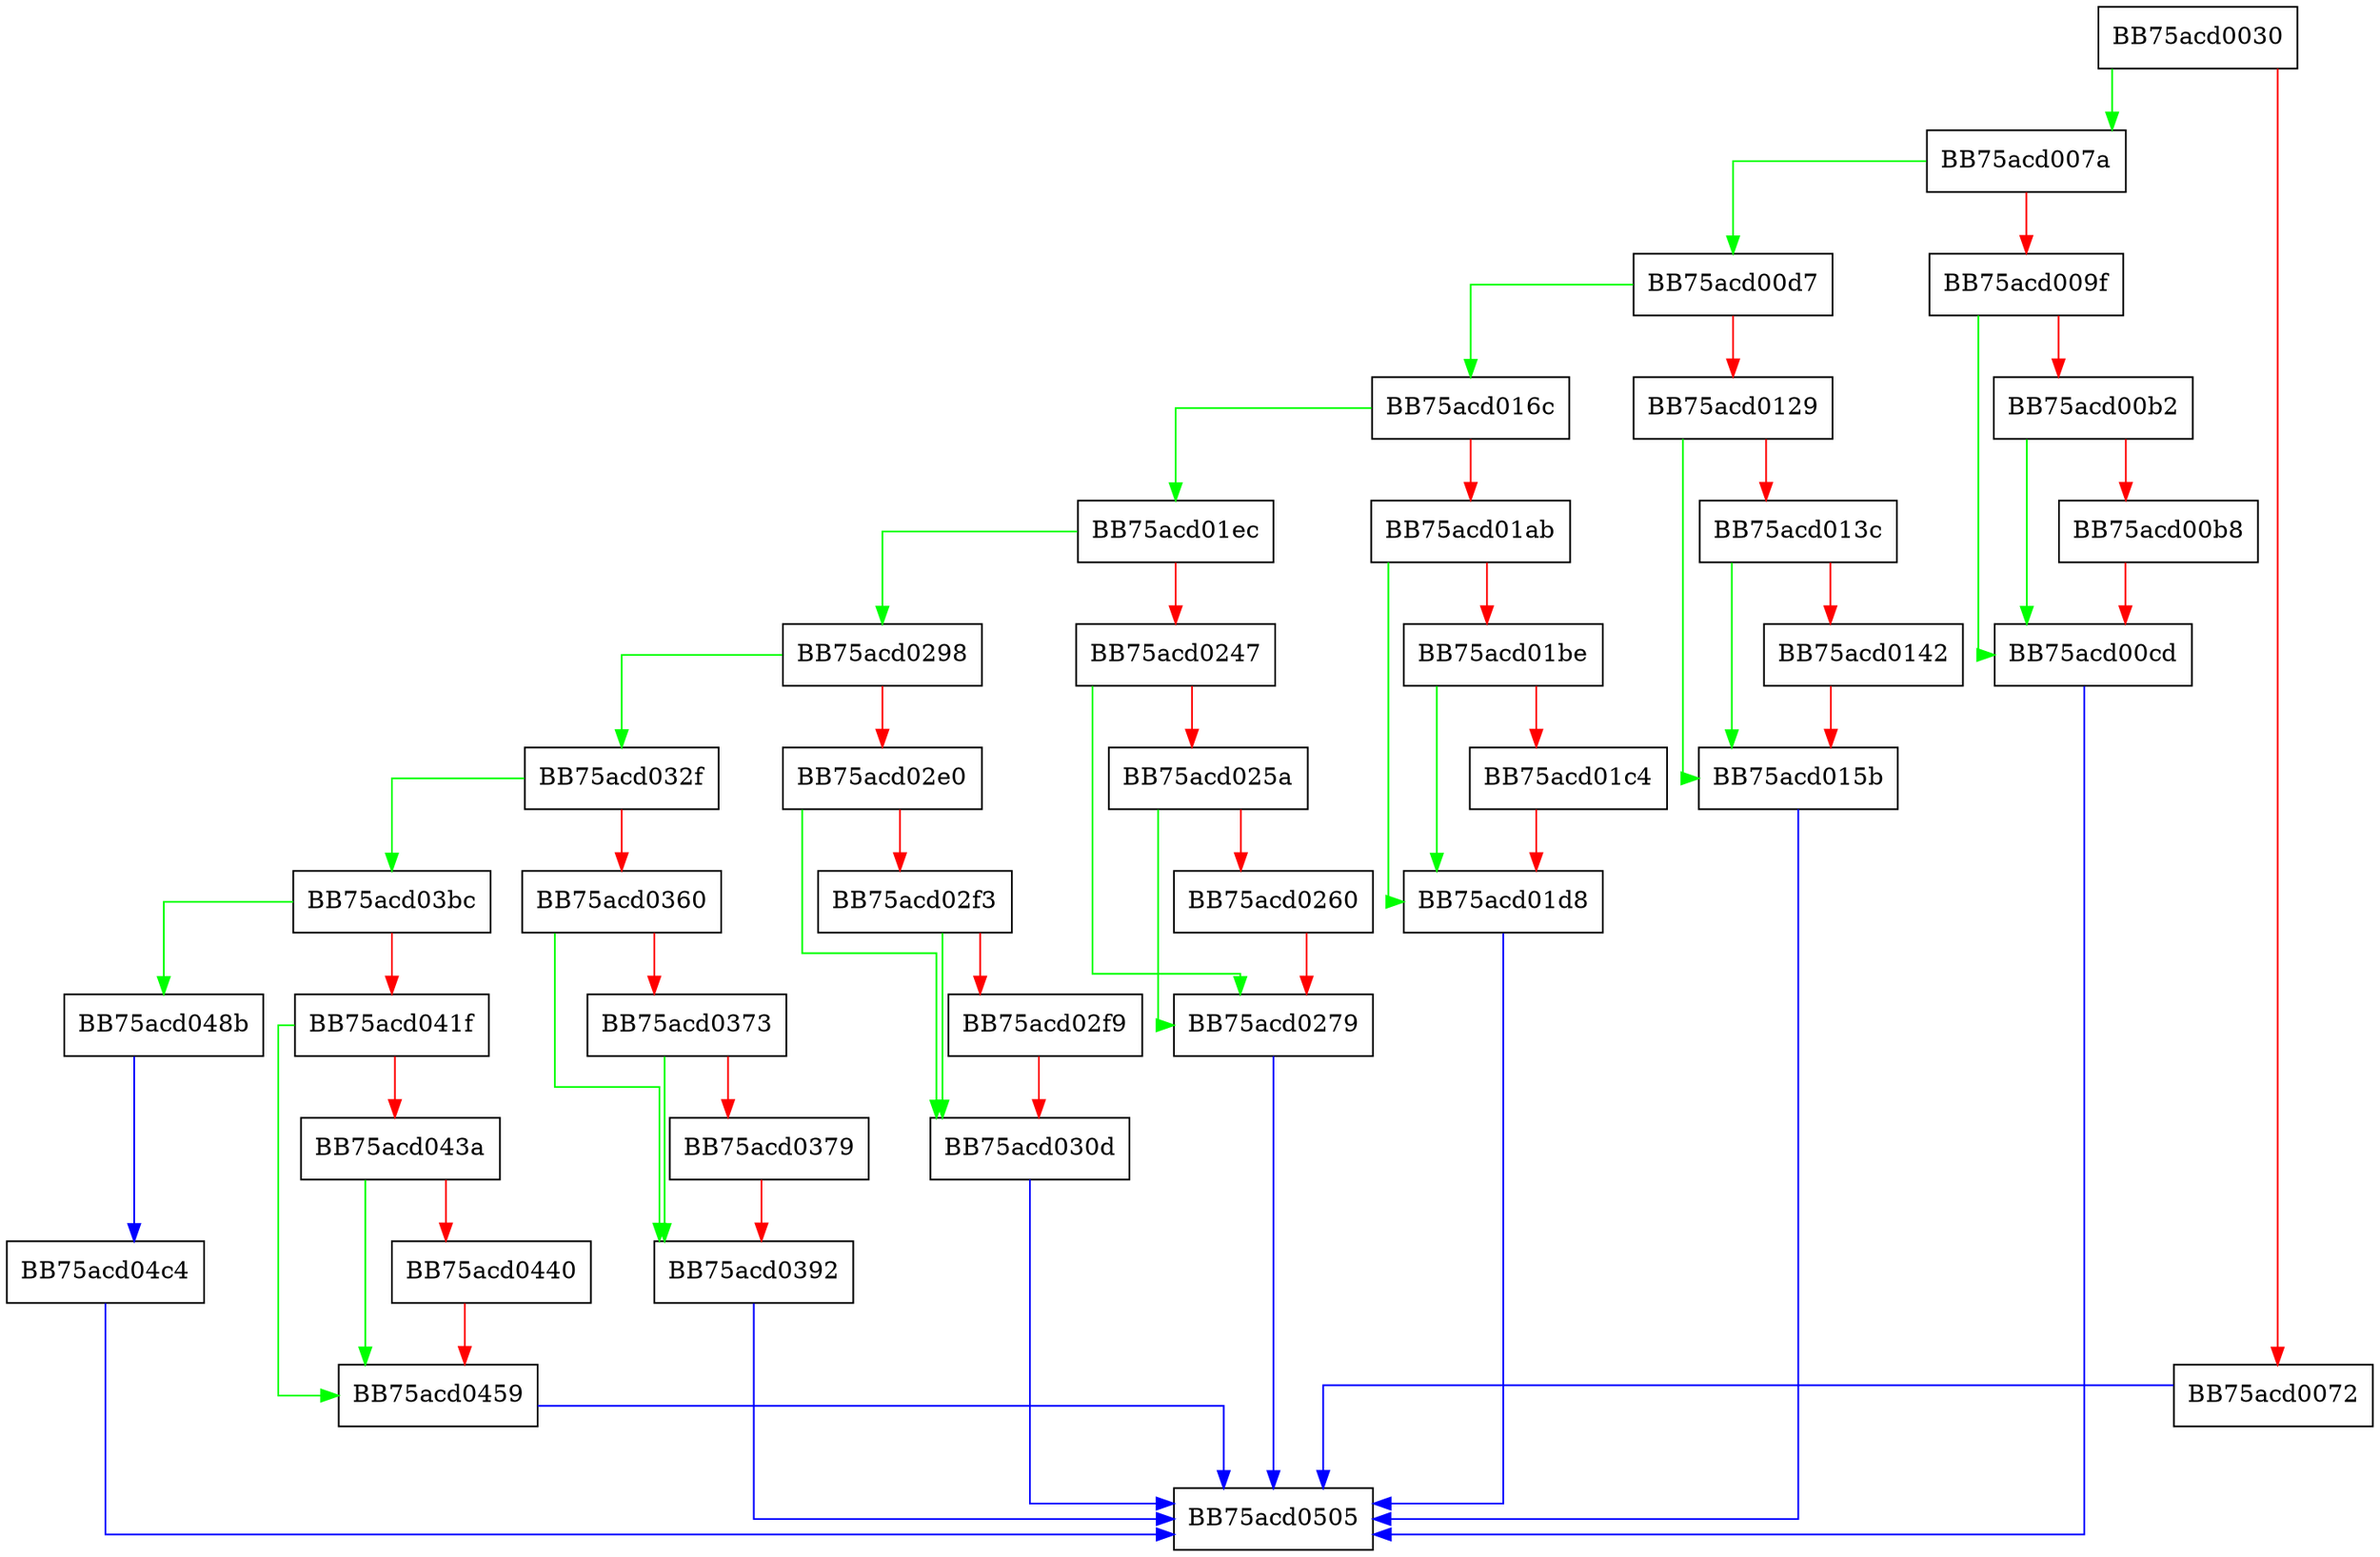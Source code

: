 digraph Restore {
  node [shape="box"];
  graph [splines=ortho];
  BB75acd0030 -> BB75acd007a [color="green"];
  BB75acd0030 -> BB75acd0072 [color="red"];
  BB75acd0072 -> BB75acd0505 [color="blue"];
  BB75acd007a -> BB75acd00d7 [color="green"];
  BB75acd007a -> BB75acd009f [color="red"];
  BB75acd009f -> BB75acd00cd [color="green"];
  BB75acd009f -> BB75acd00b2 [color="red"];
  BB75acd00b2 -> BB75acd00cd [color="green"];
  BB75acd00b2 -> BB75acd00b8 [color="red"];
  BB75acd00b8 -> BB75acd00cd [color="red"];
  BB75acd00cd -> BB75acd0505 [color="blue"];
  BB75acd00d7 -> BB75acd016c [color="green"];
  BB75acd00d7 -> BB75acd0129 [color="red"];
  BB75acd0129 -> BB75acd015b [color="green"];
  BB75acd0129 -> BB75acd013c [color="red"];
  BB75acd013c -> BB75acd015b [color="green"];
  BB75acd013c -> BB75acd0142 [color="red"];
  BB75acd0142 -> BB75acd015b [color="red"];
  BB75acd015b -> BB75acd0505 [color="blue"];
  BB75acd016c -> BB75acd01ec [color="green"];
  BB75acd016c -> BB75acd01ab [color="red"];
  BB75acd01ab -> BB75acd01d8 [color="green"];
  BB75acd01ab -> BB75acd01be [color="red"];
  BB75acd01be -> BB75acd01d8 [color="green"];
  BB75acd01be -> BB75acd01c4 [color="red"];
  BB75acd01c4 -> BB75acd01d8 [color="red"];
  BB75acd01d8 -> BB75acd0505 [color="blue"];
  BB75acd01ec -> BB75acd0298 [color="green"];
  BB75acd01ec -> BB75acd0247 [color="red"];
  BB75acd0247 -> BB75acd0279 [color="green"];
  BB75acd0247 -> BB75acd025a [color="red"];
  BB75acd025a -> BB75acd0279 [color="green"];
  BB75acd025a -> BB75acd0260 [color="red"];
  BB75acd0260 -> BB75acd0279 [color="red"];
  BB75acd0279 -> BB75acd0505 [color="blue"];
  BB75acd0298 -> BB75acd032f [color="green"];
  BB75acd0298 -> BB75acd02e0 [color="red"];
  BB75acd02e0 -> BB75acd030d [color="green"];
  BB75acd02e0 -> BB75acd02f3 [color="red"];
  BB75acd02f3 -> BB75acd030d [color="green"];
  BB75acd02f3 -> BB75acd02f9 [color="red"];
  BB75acd02f9 -> BB75acd030d [color="red"];
  BB75acd030d -> BB75acd0505 [color="blue"];
  BB75acd032f -> BB75acd03bc [color="green"];
  BB75acd032f -> BB75acd0360 [color="red"];
  BB75acd0360 -> BB75acd0392 [color="green"];
  BB75acd0360 -> BB75acd0373 [color="red"];
  BB75acd0373 -> BB75acd0392 [color="green"];
  BB75acd0373 -> BB75acd0379 [color="red"];
  BB75acd0379 -> BB75acd0392 [color="red"];
  BB75acd0392 -> BB75acd0505 [color="blue"];
  BB75acd03bc -> BB75acd048b [color="green"];
  BB75acd03bc -> BB75acd041f [color="red"];
  BB75acd041f -> BB75acd0459 [color="green"];
  BB75acd041f -> BB75acd043a [color="red"];
  BB75acd043a -> BB75acd0459 [color="green"];
  BB75acd043a -> BB75acd0440 [color="red"];
  BB75acd0440 -> BB75acd0459 [color="red"];
  BB75acd0459 -> BB75acd0505 [color="blue"];
  BB75acd048b -> BB75acd04c4 [color="blue"];
  BB75acd04c4 -> BB75acd0505 [color="blue"];
}